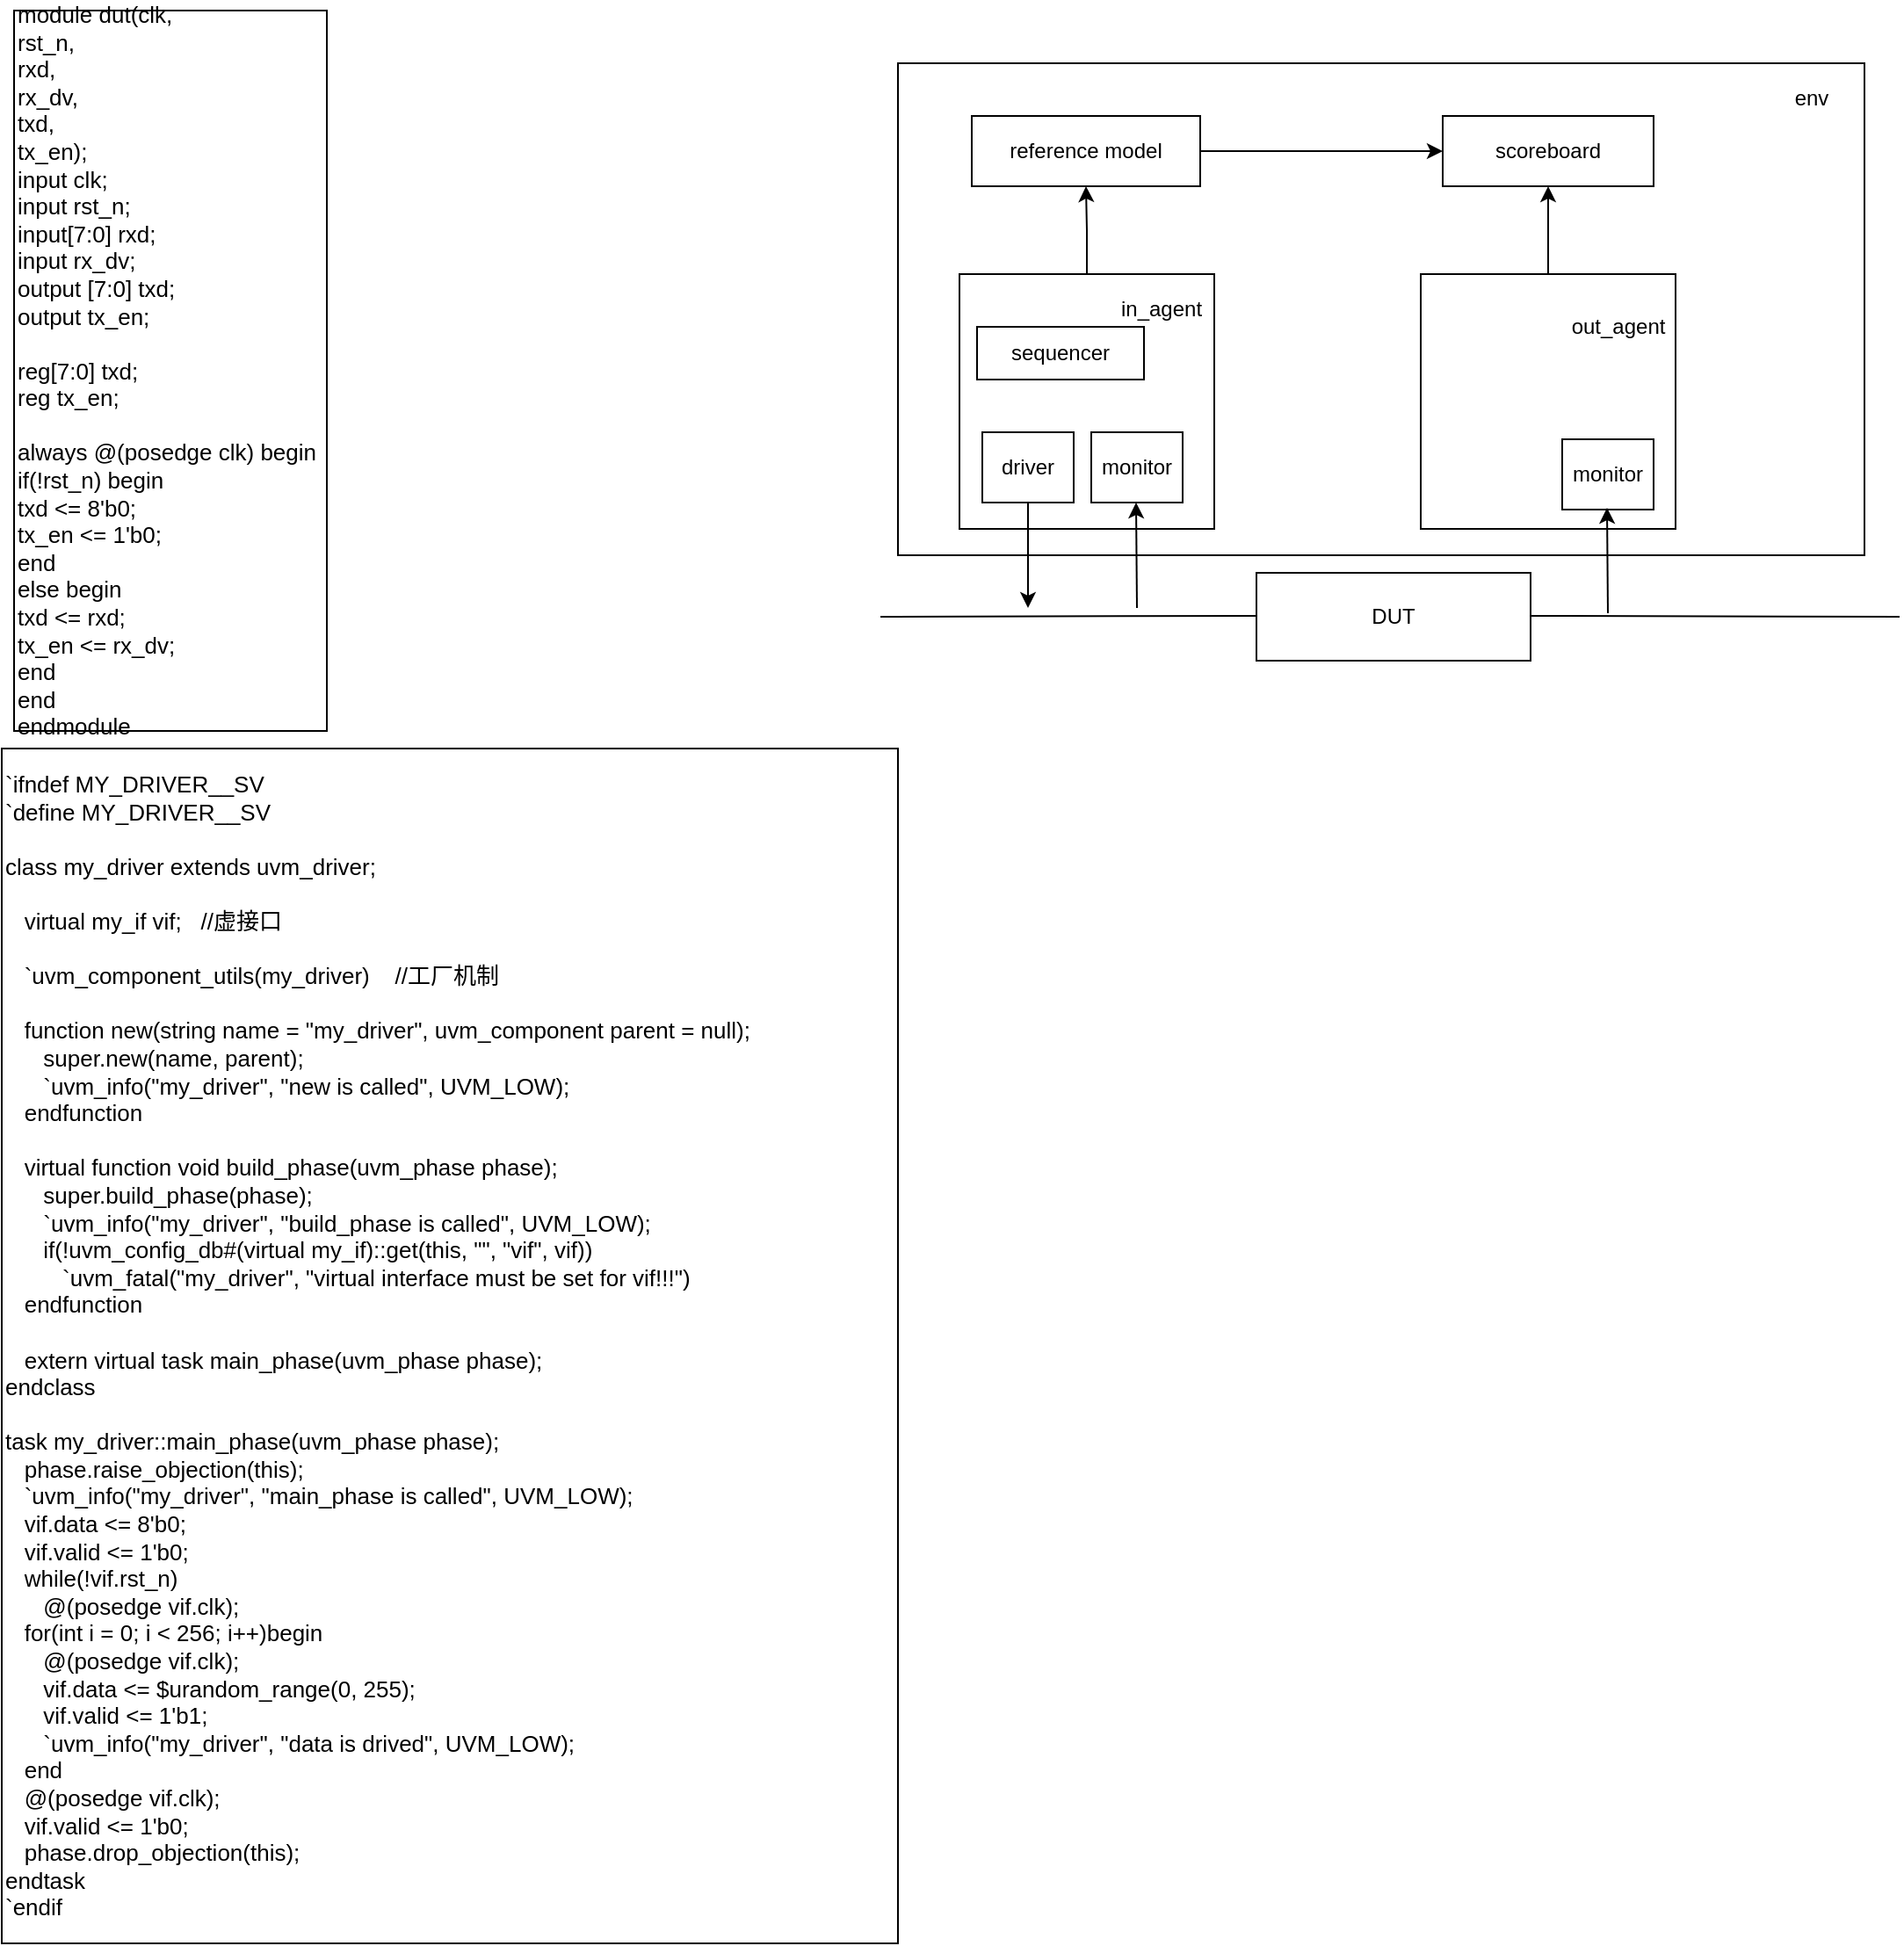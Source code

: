 <mxfile version="14.1.1" type="github">
  <diagram id="VvrQXZiGgJxXtHWpphrn" name="第 1 页">
    <mxGraphModel dx="1865" dy="524" grid="1" gridSize="10" guides="1" tooltips="1" connect="1" arrows="1" fold="1" page="1" pageScale="1" pageWidth="827" pageHeight="1169" math="0" shadow="0">
      <root>
        <mxCell id="0" />
        <mxCell id="1" parent="0" />
        <mxCell id="lT9_1T-F9tKFjYY36Jcc-4" value="" style="rounded=0;whiteSpace=wrap;html=1;" parent="1" vertex="1">
          <mxGeometry x="90" y="40" width="550" height="280" as="geometry" />
        </mxCell>
        <mxCell id="lT9_1T-F9tKFjYY36Jcc-1" value="DUT" style="rounded=0;whiteSpace=wrap;html=1;" parent="1" vertex="1">
          <mxGeometry x="294" y="330" width="156" height="50" as="geometry" />
        </mxCell>
        <mxCell id="lT9_1T-F9tKFjYY36Jcc-2" value="" style="endArrow=none;html=1;" parent="1" edge="1">
          <mxGeometry width="50" height="50" relative="1" as="geometry">
            <mxPoint x="80" y="355" as="sourcePoint" />
            <mxPoint x="294" y="354.5" as="targetPoint" />
          </mxGeometry>
        </mxCell>
        <mxCell id="lT9_1T-F9tKFjYY36Jcc-3" value="" style="endArrow=none;html=1;" parent="1" edge="1">
          <mxGeometry width="50" height="50" relative="1" as="geometry">
            <mxPoint x="450" y="354.5" as="sourcePoint" />
            <mxPoint x="660" y="355" as="targetPoint" />
          </mxGeometry>
        </mxCell>
        <mxCell id="lT9_1T-F9tKFjYY36Jcc-5" value="env" style="text;html=1;strokeColor=none;fillColor=none;align=center;verticalAlign=middle;whiteSpace=wrap;rounded=0;" parent="1" vertex="1">
          <mxGeometry x="590" y="50" width="40" height="20" as="geometry" />
        </mxCell>
        <mxCell id="lT9_1T-F9tKFjYY36Jcc-26" style="edgeStyle=orthogonalEdgeStyle;rounded=0;orthogonalLoop=1;jettySize=auto;html=1;entryX=0;entryY=0.5;entryDx=0;entryDy=0;" parent="1" source="lT9_1T-F9tKFjYY36Jcc-6" target="lT9_1T-F9tKFjYY36Jcc-14" edge="1">
          <mxGeometry relative="1" as="geometry" />
        </mxCell>
        <mxCell id="lT9_1T-F9tKFjYY36Jcc-6" value="reference model" style="rounded=0;whiteSpace=wrap;html=1;" parent="1" vertex="1">
          <mxGeometry x="132" y="70" width="130" height="40" as="geometry" />
        </mxCell>
        <mxCell id="lT9_1T-F9tKFjYY36Jcc-14" value="scoreboard" style="rounded=0;whiteSpace=wrap;html=1;" parent="1" vertex="1">
          <mxGeometry x="400" y="70" width="120" height="40" as="geometry" />
        </mxCell>
        <mxCell id="lT9_1T-F9tKFjYY36Jcc-27" style="edgeStyle=orthogonalEdgeStyle;rounded=0;orthogonalLoop=1;jettySize=auto;html=1;entryX=0.5;entryY=1;entryDx=0;entryDy=0;" parent="1" source="lT9_1T-F9tKFjYY36Jcc-15" target="lT9_1T-F9tKFjYY36Jcc-6" edge="1">
          <mxGeometry relative="1" as="geometry" />
        </mxCell>
        <mxCell id="lT9_1T-F9tKFjYY36Jcc-15" value="" style="whiteSpace=wrap;html=1;aspect=fixed;" parent="1" vertex="1">
          <mxGeometry x="125" y="160" width="145" height="145" as="geometry" />
        </mxCell>
        <mxCell id="lT9_1T-F9tKFjYY36Jcc-25" style="edgeStyle=orthogonalEdgeStyle;rounded=0;orthogonalLoop=1;jettySize=auto;html=1;entryX=0.5;entryY=1;entryDx=0;entryDy=0;" parent="1" source="lT9_1T-F9tKFjYY36Jcc-16" target="lT9_1T-F9tKFjYY36Jcc-14" edge="1">
          <mxGeometry relative="1" as="geometry" />
        </mxCell>
        <mxCell id="lT9_1T-F9tKFjYY36Jcc-16" value="" style="whiteSpace=wrap;html=1;aspect=fixed;" parent="1" vertex="1">
          <mxGeometry x="387.5" y="160" width="145" height="145" as="geometry" />
        </mxCell>
        <mxCell id="lT9_1T-F9tKFjYY36Jcc-17" value="in_agent" style="text;html=1;strokeColor=none;fillColor=none;align=center;verticalAlign=middle;whiteSpace=wrap;rounded=0;" parent="1" vertex="1">
          <mxGeometry x="220" y="170" width="40" height="20" as="geometry" />
        </mxCell>
        <mxCell id="lT9_1T-F9tKFjYY36Jcc-19" value="sequencer" style="rounded=0;whiteSpace=wrap;html=1;" parent="1" vertex="1">
          <mxGeometry x="135" y="190" width="95" height="30" as="geometry" />
        </mxCell>
        <mxCell id="lT9_1T-F9tKFjYY36Jcc-28" style="edgeStyle=orthogonalEdgeStyle;rounded=0;orthogonalLoop=1;jettySize=auto;html=1;" parent="1" source="lT9_1T-F9tKFjYY36Jcc-20" edge="1">
          <mxGeometry relative="1" as="geometry">
            <mxPoint x="164" y="350" as="targetPoint" />
          </mxGeometry>
        </mxCell>
        <UserObject label="driver" link="https://app.diagrams.net/#Hghr12345%2Ffirsttest%2Fmaster%2F%E5%AF%84%E5%AD%98%E5%99%A8%E8%AF%BB%E5%86%99%E9%AA%8C%E8%AF%81.drawio" id="lT9_1T-F9tKFjYY36Jcc-20">
          <mxCell style="rounded=0;whiteSpace=wrap;html=1;" parent="1" vertex="1">
            <mxGeometry x="138" y="250" width="52" height="40" as="geometry" />
          </mxCell>
        </UserObject>
        <mxCell id="lT9_1T-F9tKFjYY36Jcc-21" value="monitor" style="rounded=0;whiteSpace=wrap;html=1;" parent="1" vertex="1">
          <mxGeometry x="200" y="250" width="52" height="40" as="geometry" />
        </mxCell>
        <mxCell id="lT9_1T-F9tKFjYY36Jcc-23" value="monitor" style="rounded=0;whiteSpace=wrap;html=1;" parent="1" vertex="1">
          <mxGeometry x="468" y="254" width="52" height="40" as="geometry" />
        </mxCell>
        <mxCell id="lT9_1T-F9tKFjYY36Jcc-24" value="out_agent" style="text;html=1;strokeColor=none;fillColor=none;align=center;verticalAlign=middle;whiteSpace=wrap;rounded=0;" parent="1" vertex="1">
          <mxGeometry x="480" y="180" width="40" height="20" as="geometry" />
        </mxCell>
        <mxCell id="lT9_1T-F9tKFjYY36Jcc-29" value="" style="endArrow=classic;html=1;" parent="1" edge="1">
          <mxGeometry width="50" height="50" relative="1" as="geometry">
            <mxPoint x="226" y="350" as="sourcePoint" />
            <mxPoint x="225.5" y="290" as="targetPoint" />
          </mxGeometry>
        </mxCell>
        <mxCell id="lT9_1T-F9tKFjYY36Jcc-30" value="" style="endArrow=classic;html=1;" parent="1" edge="1">
          <mxGeometry width="50" height="50" relative="1" as="geometry">
            <mxPoint x="494" y="353" as="sourcePoint" />
            <mxPoint x="493.5" y="293" as="targetPoint" />
          </mxGeometry>
        </mxCell>
        <mxCell id="uRme-oSHl7LuD4Ypp3Qp-2" value="&lt;div style=&quot;font-size: 13px;&quot;&gt;module dut(clk,&amp;nbsp;&lt;/div&gt;&lt;div style=&quot;font-size: 13px;&quot;&gt;rst_n,&amp;nbsp;&lt;/div&gt;&lt;div style=&quot;font-size: 13px;&quot;&gt;rxd,&amp;nbsp;&lt;/div&gt;&lt;div style=&quot;font-size: 13px;&quot;&gt;rx_dv,&amp;nbsp;&lt;/div&gt;&lt;div style=&quot;font-size: 13px;&quot;&gt;txd,&amp;nbsp;&lt;/div&gt;&lt;div style=&quot;font-size: 13px;&quot;&gt;tx_en);&amp;nbsp;&lt;/div&gt;&lt;div style=&quot;font-size: 13px;&quot;&gt;input clk;&amp;nbsp;&lt;/div&gt;&lt;div style=&quot;font-size: 13px;&quot;&gt;input rst_n;&amp;nbsp;&lt;/div&gt;&lt;div style=&quot;font-size: 13px;&quot;&gt;input[7:0] rxd;&amp;nbsp;&lt;/div&gt;&lt;div style=&quot;font-size: 13px;&quot;&gt;input rx_dv;&amp;nbsp;&lt;/div&gt;&lt;div style=&quot;font-size: 13px;&quot;&gt;output [7:0] txd;&amp;nbsp;&lt;/div&gt;&lt;div style=&quot;font-size: 13px;&quot;&gt;output tx_en;&amp;nbsp;&lt;/div&gt;&lt;div style=&quot;font-size: 13px;&quot;&gt;&lt;br style=&quot;font-size: 13px;&quot;&gt;&lt;/div&gt;&lt;div style=&quot;font-size: 13px;&quot;&gt;reg[7:0] txd;&amp;nbsp;&lt;/div&gt;&lt;div style=&quot;font-size: 13px;&quot;&gt;reg tx_en;&amp;nbsp;&lt;/div&gt;&lt;div style=&quot;font-size: 13px;&quot;&gt;&lt;br style=&quot;font-size: 13px;&quot;&gt;&lt;/div&gt;&lt;div style=&quot;font-size: 13px;&quot;&gt;always @(posedge clk) begin&amp;nbsp;&lt;/div&gt;&lt;div style=&quot;font-size: 13px;&quot;&gt;&lt;span style=&quot;font-size: 13px;&quot;&gt;	&lt;/span&gt;if(!rst_n) begin&amp;nbsp;&lt;/div&gt;&lt;div style=&quot;font-size: 13px;&quot;&gt;&lt;span style=&quot;font-size: 13px;&quot;&gt;	&lt;/span&gt;txd &amp;lt;= 8&#39;b0;&amp;nbsp;&lt;/div&gt;&lt;div style=&quot;font-size: 13px;&quot;&gt;&lt;span style=&quot;font-size: 13px;&quot;&gt;	&lt;/span&gt;tx_en &amp;lt;= 1&#39;b0;&amp;nbsp;&lt;/div&gt;&lt;div style=&quot;font-size: 13px;&quot;&gt;&lt;span style=&quot;font-size: 13px;&quot;&gt;	&lt;/span&gt;end&amp;nbsp;&lt;/div&gt;&lt;div style=&quot;font-size: 13px;&quot;&gt;&lt;span style=&quot;font-size: 13px;&quot;&gt;	&lt;/span&gt;else begin&amp;nbsp;&lt;/div&gt;&lt;div style=&quot;font-size: 13px;&quot;&gt;&lt;span style=&quot;font-size: 13px;&quot;&gt;	&lt;/span&gt;txd &amp;lt;= rxd;&amp;nbsp;&lt;/div&gt;&lt;div style=&quot;font-size: 13px;&quot;&gt;&lt;span style=&quot;font-size: 13px;&quot;&gt;	&lt;/span&gt;tx_en &amp;lt;= rx_dv;&amp;nbsp;&lt;/div&gt;&lt;div style=&quot;font-size: 13px;&quot;&gt;&lt;span style=&quot;font-size: 13px;&quot;&gt;	&lt;/span&gt;end&amp;nbsp;&lt;/div&gt;&lt;div style=&quot;font-size: 13px;&quot;&gt;end&amp;nbsp;&lt;/div&gt;&lt;div style=&quot;font-size: 13px;&quot;&gt;endmodule&lt;/div&gt;" style="rounded=0;whiteSpace=wrap;html=1;fontSize=13;align=left;" vertex="1" parent="1">
          <mxGeometry x="-413" y="10" width="178" height="410" as="geometry" />
        </mxCell>
        <mxCell id="uRme-oSHl7LuD4Ypp3Qp-3" value="&lt;div&gt;&lt;div&gt;`ifndef MY_DRIVER__SV&lt;/div&gt;&lt;div&gt;`define MY_DRIVER__SV&lt;/div&gt;&lt;div&gt;&lt;br&gt;&lt;/div&gt;&lt;div&gt;class my_driver extends uvm_driver;&lt;/div&gt;&lt;div&gt;&lt;br&gt;&lt;/div&gt;&lt;div&gt;&amp;nbsp; &amp;nbsp;virtual my_if vif;&amp;nbsp; &amp;nbsp;//虚接口&lt;/div&gt;&lt;div&gt;&lt;br&gt;&lt;/div&gt;&lt;div&gt;&amp;nbsp; &amp;nbsp;`uvm_component_utils(my_driver)&amp;nbsp; &amp;nbsp; //工厂机制&lt;/div&gt;&lt;div&gt;&lt;br&gt;&lt;/div&gt;&lt;div&gt;&amp;nbsp; &amp;nbsp;function new(string name = &quot;my_driver&quot;, uvm_component parent = null);&lt;/div&gt;&lt;div&gt;&amp;nbsp; &amp;nbsp; &amp;nbsp; super.new(name, parent);&lt;/div&gt;&lt;div&gt;&amp;nbsp; &amp;nbsp; &amp;nbsp; `uvm_info(&quot;my_driver&quot;, &quot;new is called&quot;, UVM_LOW);&lt;/div&gt;&lt;div&gt;&amp;nbsp; &amp;nbsp;endfunction&lt;/div&gt;&lt;div&gt;&lt;br&gt;&lt;/div&gt;&lt;div&gt;&amp;nbsp; &amp;nbsp;virtual function void build_phase(uvm_phase phase);&lt;/div&gt;&lt;div&gt;&amp;nbsp; &amp;nbsp; &amp;nbsp; super.build_phase(phase);&lt;/div&gt;&lt;div&gt;&amp;nbsp; &amp;nbsp; &amp;nbsp; `uvm_info(&quot;my_driver&quot;, &quot;build_phase is called&quot;, UVM_LOW);&lt;/div&gt;&lt;div&gt;&amp;nbsp; &amp;nbsp; &amp;nbsp; if(!uvm_config_db#(virtual my_if)::get(this, &quot;&quot;, &quot;vif&quot;, vif))&lt;/div&gt;&lt;div&gt;&amp;nbsp; &amp;nbsp; &amp;nbsp; &amp;nbsp; &amp;nbsp;`uvm_fatal(&quot;my_driver&quot;, &quot;virtual interface must be set for vif!!!&quot;)&lt;/div&gt;&lt;div&gt;&amp;nbsp; &amp;nbsp;endfunction&lt;/div&gt;&lt;div&gt;&lt;br&gt;&lt;/div&gt;&lt;div&gt;&amp;nbsp; &amp;nbsp;extern virtual task main_phase(uvm_phase phase);&lt;/div&gt;&lt;div&gt;endclass&lt;/div&gt;&lt;div&gt;&lt;br&gt;&lt;/div&gt;&lt;div&gt;task my_driver::main_phase(uvm_phase phase);&lt;/div&gt;&lt;div&gt;&amp;nbsp; &amp;nbsp;phase.raise_objection(this);&lt;/div&gt;&lt;div&gt;&amp;nbsp; &amp;nbsp;`uvm_info(&quot;my_driver&quot;, &quot;main_phase is called&quot;, UVM_LOW);&lt;/div&gt;&lt;div&gt;&amp;nbsp; &amp;nbsp;vif.data &amp;lt;= 8&#39;b0;&amp;nbsp;&lt;/div&gt;&lt;div&gt;&amp;nbsp; &amp;nbsp;vif.valid &amp;lt;= 1&#39;b0;&lt;/div&gt;&lt;div&gt;&amp;nbsp; &amp;nbsp;while(!vif.rst_n)&lt;/div&gt;&lt;div&gt;&amp;nbsp; &amp;nbsp; &amp;nbsp; @(posedge vif.clk);&lt;/div&gt;&lt;div&gt;&amp;nbsp; &amp;nbsp;for(int i = 0; i &amp;lt; 256; i++)begin&lt;/div&gt;&lt;div&gt;&amp;nbsp; &amp;nbsp; &amp;nbsp; @(posedge vif.clk);&lt;/div&gt;&lt;div&gt;&amp;nbsp; &amp;nbsp; &amp;nbsp; vif.data &amp;lt;= $urandom_range(0, 255);&lt;/div&gt;&lt;div&gt;&amp;nbsp; &amp;nbsp; &amp;nbsp; vif.valid &amp;lt;= 1&#39;b1;&lt;/div&gt;&lt;div&gt;&amp;nbsp; &amp;nbsp; &amp;nbsp; `uvm_info(&quot;my_driver&quot;, &quot;data is drived&quot;, UVM_LOW);&lt;/div&gt;&lt;div&gt;&amp;nbsp; &amp;nbsp;end&lt;/div&gt;&lt;div&gt;&amp;nbsp; &amp;nbsp;@(posedge vif.clk);&lt;/div&gt;&lt;div&gt;&amp;nbsp; &amp;nbsp;vif.valid &amp;lt;= 1&#39;b0;&lt;/div&gt;&lt;div&gt;&amp;nbsp; &amp;nbsp;phase.drop_objection(this);&lt;/div&gt;&lt;div&gt;endtask&lt;/div&gt;&lt;div&gt;`endif&lt;/div&gt;&lt;/div&gt;" style="rounded=0;whiteSpace=wrap;html=1;fontSize=13;align=left;" vertex="1" parent="1">
          <mxGeometry x="-420" y="430" width="510" height="680" as="geometry" />
        </mxCell>
      </root>
    </mxGraphModel>
  </diagram>
</mxfile>
